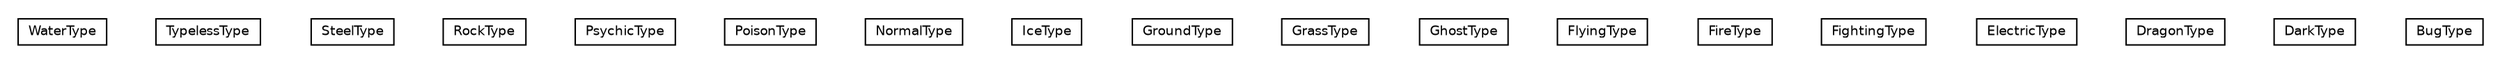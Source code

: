 #!/usr/local/bin/dot
#
# Class diagram 
# Generated by UMLGraph version 5.2 (http://www.umlgraph.org/)
#

digraph G {
	edge [fontname="Helvetica",fontsize=10,labelfontname="Helvetica",labelfontsize=10];
	node [fontname="Helvetica",fontsize=10,shape=plaintext];
	nodesep=0.25;
	ranksep=0.5;
	// org.jpokemon.pmapi.type.classic.WaterType
	c312 [label=<<table title="org.jpokemon.pmapi.type.classic.WaterType" border="0" cellborder="1" cellspacing="0" cellpadding="2" port="p" href="./WaterType.html">
		<tr><td><table border="0" cellspacing="0" cellpadding="1">
<tr><td align="center" balign="center"> WaterType </td></tr>
		</table></td></tr>
		</table>>, fontname="Helvetica", fontcolor="black", fontsize=9.0];
	// org.jpokemon.pmapi.type.classic.TypelessType
	c313 [label=<<table title="org.jpokemon.pmapi.type.classic.TypelessType" border="0" cellborder="1" cellspacing="0" cellpadding="2" port="p" href="./TypelessType.html">
		<tr><td><table border="0" cellspacing="0" cellpadding="1">
<tr><td align="center" balign="center"> TypelessType </td></tr>
		</table></td></tr>
		</table>>, fontname="Helvetica", fontcolor="black", fontsize=9.0];
	// org.jpokemon.pmapi.type.classic.SteelType
	c314 [label=<<table title="org.jpokemon.pmapi.type.classic.SteelType" border="0" cellborder="1" cellspacing="0" cellpadding="2" port="p" href="./SteelType.html">
		<tr><td><table border="0" cellspacing="0" cellpadding="1">
<tr><td align="center" balign="center"> SteelType </td></tr>
		</table></td></tr>
		</table>>, fontname="Helvetica", fontcolor="black", fontsize=9.0];
	// org.jpokemon.pmapi.type.classic.RockType
	c315 [label=<<table title="org.jpokemon.pmapi.type.classic.RockType" border="0" cellborder="1" cellspacing="0" cellpadding="2" port="p" href="./RockType.html">
		<tr><td><table border="0" cellspacing="0" cellpadding="1">
<tr><td align="center" balign="center"> RockType </td></tr>
		</table></td></tr>
		</table>>, fontname="Helvetica", fontcolor="black", fontsize=9.0];
	// org.jpokemon.pmapi.type.classic.PsychicType
	c316 [label=<<table title="org.jpokemon.pmapi.type.classic.PsychicType" border="0" cellborder="1" cellspacing="0" cellpadding="2" port="p" href="./PsychicType.html">
		<tr><td><table border="0" cellspacing="0" cellpadding="1">
<tr><td align="center" balign="center"> PsychicType </td></tr>
		</table></td></tr>
		</table>>, fontname="Helvetica", fontcolor="black", fontsize=9.0];
	// org.jpokemon.pmapi.type.classic.PoisonType
	c317 [label=<<table title="org.jpokemon.pmapi.type.classic.PoisonType" border="0" cellborder="1" cellspacing="0" cellpadding="2" port="p" href="./PoisonType.html">
		<tr><td><table border="0" cellspacing="0" cellpadding="1">
<tr><td align="center" balign="center"> PoisonType </td></tr>
		</table></td></tr>
		</table>>, fontname="Helvetica", fontcolor="black", fontsize=9.0];
	// org.jpokemon.pmapi.type.classic.NormalType
	c318 [label=<<table title="org.jpokemon.pmapi.type.classic.NormalType" border="0" cellborder="1" cellspacing="0" cellpadding="2" port="p" href="./NormalType.html">
		<tr><td><table border="0" cellspacing="0" cellpadding="1">
<tr><td align="center" balign="center"> NormalType </td></tr>
		</table></td></tr>
		</table>>, fontname="Helvetica", fontcolor="black", fontsize=9.0];
	// org.jpokemon.pmapi.type.classic.IceType
	c319 [label=<<table title="org.jpokemon.pmapi.type.classic.IceType" border="0" cellborder="1" cellspacing="0" cellpadding="2" port="p" href="./IceType.html">
		<tr><td><table border="0" cellspacing="0" cellpadding="1">
<tr><td align="center" balign="center"> IceType </td></tr>
		</table></td></tr>
		</table>>, fontname="Helvetica", fontcolor="black", fontsize=9.0];
	// org.jpokemon.pmapi.type.classic.GroundType
	c320 [label=<<table title="org.jpokemon.pmapi.type.classic.GroundType" border="0" cellborder="1" cellspacing="0" cellpadding="2" port="p" href="./GroundType.html">
		<tr><td><table border="0" cellspacing="0" cellpadding="1">
<tr><td align="center" balign="center"> GroundType </td></tr>
		</table></td></tr>
		</table>>, fontname="Helvetica", fontcolor="black", fontsize=9.0];
	// org.jpokemon.pmapi.type.classic.GrassType
	c321 [label=<<table title="org.jpokemon.pmapi.type.classic.GrassType" border="0" cellborder="1" cellspacing="0" cellpadding="2" port="p" href="./GrassType.html">
		<tr><td><table border="0" cellspacing="0" cellpadding="1">
<tr><td align="center" balign="center"> GrassType </td></tr>
		</table></td></tr>
		</table>>, fontname="Helvetica", fontcolor="black", fontsize=9.0];
	// org.jpokemon.pmapi.type.classic.GhostType
	c322 [label=<<table title="org.jpokemon.pmapi.type.classic.GhostType" border="0" cellborder="1" cellspacing="0" cellpadding="2" port="p" href="./GhostType.html">
		<tr><td><table border="0" cellspacing="0" cellpadding="1">
<tr><td align="center" balign="center"> GhostType </td></tr>
		</table></td></tr>
		</table>>, fontname="Helvetica", fontcolor="black", fontsize=9.0];
	// org.jpokemon.pmapi.type.classic.FlyingType
	c323 [label=<<table title="org.jpokemon.pmapi.type.classic.FlyingType" border="0" cellborder="1" cellspacing="0" cellpadding="2" port="p" href="./FlyingType.html">
		<tr><td><table border="0" cellspacing="0" cellpadding="1">
<tr><td align="center" balign="center"> FlyingType </td></tr>
		</table></td></tr>
		</table>>, fontname="Helvetica", fontcolor="black", fontsize=9.0];
	// org.jpokemon.pmapi.type.classic.FireType
	c324 [label=<<table title="org.jpokemon.pmapi.type.classic.FireType" border="0" cellborder="1" cellspacing="0" cellpadding="2" port="p" href="./FireType.html">
		<tr><td><table border="0" cellspacing="0" cellpadding="1">
<tr><td align="center" balign="center"> FireType </td></tr>
		</table></td></tr>
		</table>>, fontname="Helvetica", fontcolor="black", fontsize=9.0];
	// org.jpokemon.pmapi.type.classic.FightingType
	c325 [label=<<table title="org.jpokemon.pmapi.type.classic.FightingType" border="0" cellborder="1" cellspacing="0" cellpadding="2" port="p" href="./FightingType.html">
		<tr><td><table border="0" cellspacing="0" cellpadding="1">
<tr><td align="center" balign="center"> FightingType </td></tr>
		</table></td></tr>
		</table>>, fontname="Helvetica", fontcolor="black", fontsize=9.0];
	// org.jpokemon.pmapi.type.classic.ElectricType
	c326 [label=<<table title="org.jpokemon.pmapi.type.classic.ElectricType" border="0" cellborder="1" cellspacing="0" cellpadding="2" port="p" href="./ElectricType.html">
		<tr><td><table border="0" cellspacing="0" cellpadding="1">
<tr><td align="center" balign="center"> ElectricType </td></tr>
		</table></td></tr>
		</table>>, fontname="Helvetica", fontcolor="black", fontsize=9.0];
	// org.jpokemon.pmapi.type.classic.DragonType
	c327 [label=<<table title="org.jpokemon.pmapi.type.classic.DragonType" border="0" cellborder="1" cellspacing="0" cellpadding="2" port="p" href="./DragonType.html">
		<tr><td><table border="0" cellspacing="0" cellpadding="1">
<tr><td align="center" balign="center"> DragonType </td></tr>
		</table></td></tr>
		</table>>, fontname="Helvetica", fontcolor="black", fontsize=9.0];
	// org.jpokemon.pmapi.type.classic.DarkType
	c328 [label=<<table title="org.jpokemon.pmapi.type.classic.DarkType" border="0" cellborder="1" cellspacing="0" cellpadding="2" port="p" href="./DarkType.html">
		<tr><td><table border="0" cellspacing="0" cellpadding="1">
<tr><td align="center" balign="center"> DarkType </td></tr>
		</table></td></tr>
		</table>>, fontname="Helvetica", fontcolor="black", fontsize=9.0];
	// org.jpokemon.pmapi.type.classic.BugType
	c329 [label=<<table title="org.jpokemon.pmapi.type.classic.BugType" border="0" cellborder="1" cellspacing="0" cellpadding="2" port="p" href="./BugType.html">
		<tr><td><table border="0" cellspacing="0" cellpadding="1">
<tr><td align="center" balign="center"> BugType </td></tr>
		</table></td></tr>
		</table>>, fontname="Helvetica", fontcolor="black", fontsize=9.0];
}

